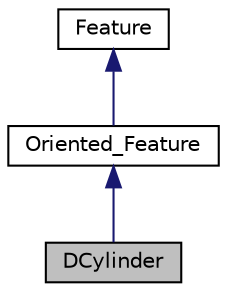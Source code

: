 digraph "DCylinder"
{
  edge [fontname="Helvetica",fontsize="10",labelfontname="Helvetica",labelfontsize="10"];
  node [fontname="Helvetica",fontsize="10",shape=record];
  Node0 [label="DCylinder",height=0.2,width=0.4,color="black", fillcolor="grey75", style="filled", fontcolor="black"];
  Node1 -> Node0 [dir="back",color="midnightblue",fontsize="10",style="solid",fontname="Helvetica"];
  Node1 [label="Oriented_Feature",height=0.2,width=0.4,color="black", fillcolor="white", style="filled",URL="$classOriented__Feature.html"];
  Node2 -> Node1 [dir="back",color="midnightblue",fontsize="10",style="solid",fontname="Helvetica"];
  Node2 [label="Feature",height=0.2,width=0.4,color="black", fillcolor="white", style="filled",URL="$classFeature.html"];
}

